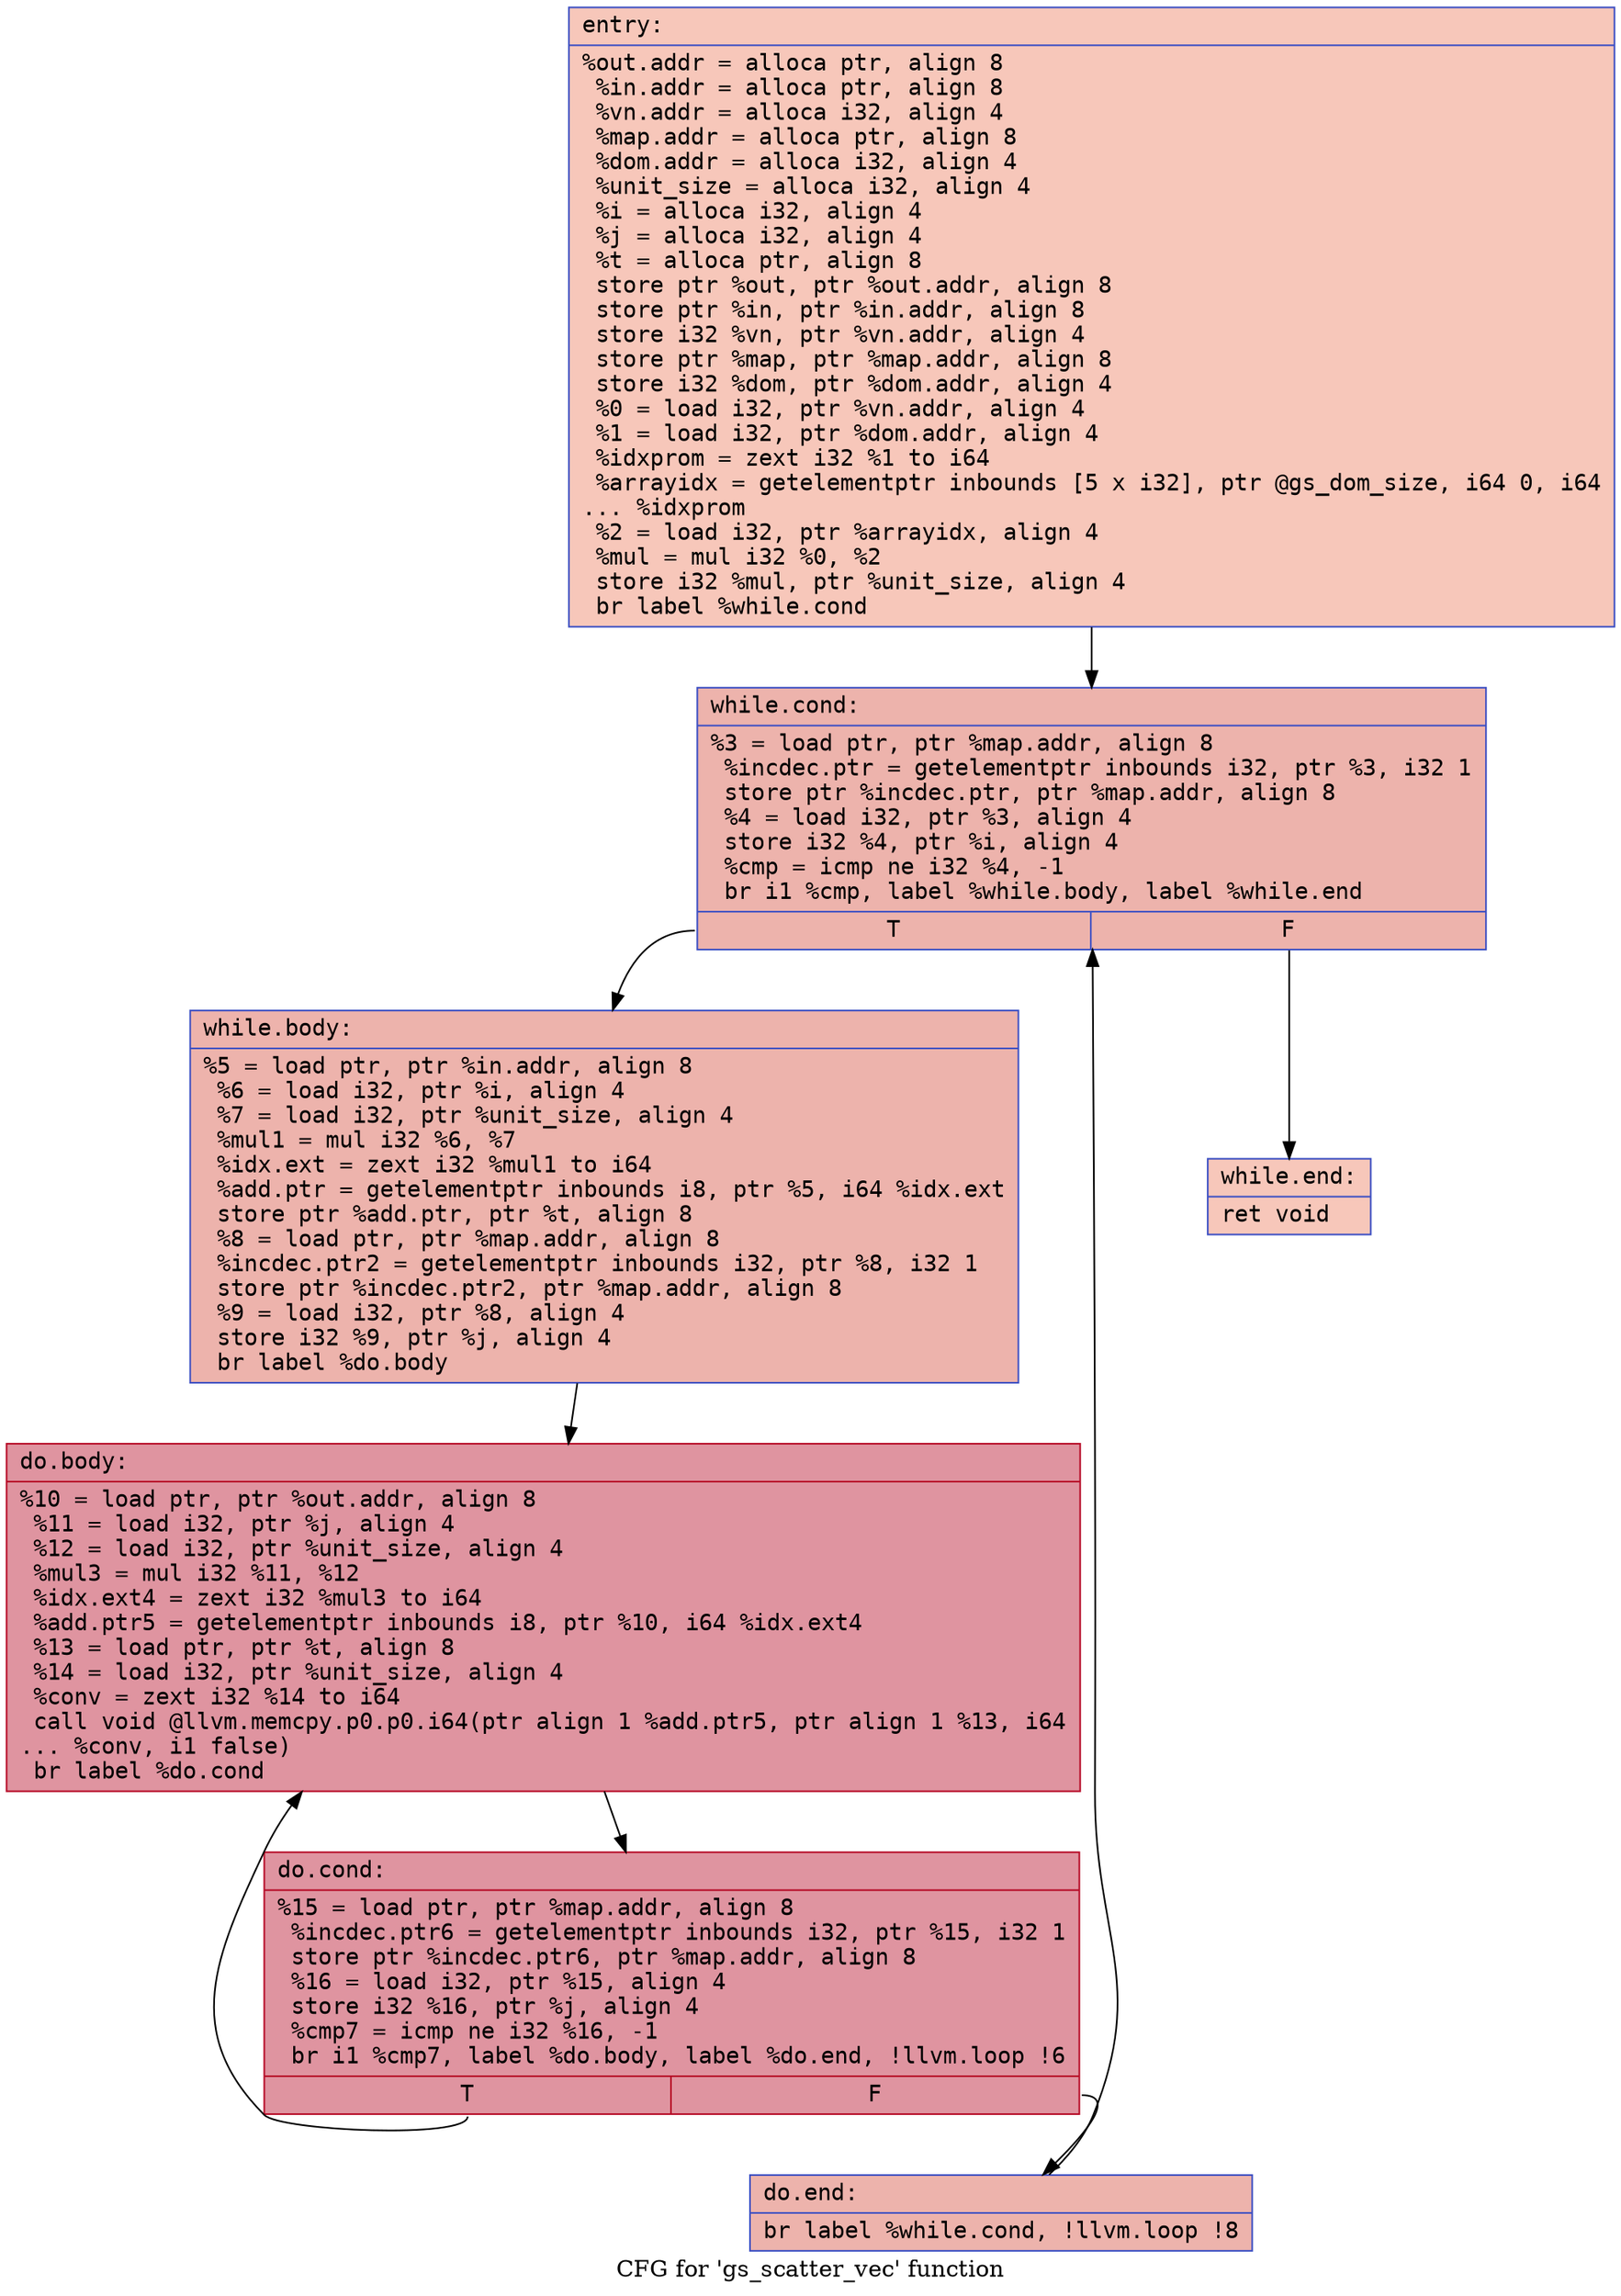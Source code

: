 digraph "CFG for 'gs_scatter_vec' function" {
	label="CFG for 'gs_scatter_vec' function";

	Node0x55e011c5a4d0 [shape=record,color="#3d50c3ff", style=filled, fillcolor="#ec7f6370" fontname="Courier",label="{entry:\l|  %out.addr = alloca ptr, align 8\l  %in.addr = alloca ptr, align 8\l  %vn.addr = alloca i32, align 4\l  %map.addr = alloca ptr, align 8\l  %dom.addr = alloca i32, align 4\l  %unit_size = alloca i32, align 4\l  %i = alloca i32, align 4\l  %j = alloca i32, align 4\l  %t = alloca ptr, align 8\l  store ptr %out, ptr %out.addr, align 8\l  store ptr %in, ptr %in.addr, align 8\l  store i32 %vn, ptr %vn.addr, align 4\l  store ptr %map, ptr %map.addr, align 8\l  store i32 %dom, ptr %dom.addr, align 4\l  %0 = load i32, ptr %vn.addr, align 4\l  %1 = load i32, ptr %dom.addr, align 4\l  %idxprom = zext i32 %1 to i64\l  %arrayidx = getelementptr inbounds [5 x i32], ptr @gs_dom_size, i64 0, i64\l... %idxprom\l  %2 = load i32, ptr %arrayidx, align 4\l  %mul = mul i32 %0, %2\l  store i32 %mul, ptr %unit_size, align 4\l  br label %while.cond\l}"];
	Node0x55e011c5a4d0 -> Node0x55e011c5bad0[tooltip="entry -> while.cond\nProbability 100.00%" ];
	Node0x55e011c5bad0 [shape=record,color="#3d50c3ff", style=filled, fillcolor="#d6524470" fontname="Courier",label="{while.cond:\l|  %3 = load ptr, ptr %map.addr, align 8\l  %incdec.ptr = getelementptr inbounds i32, ptr %3, i32 1\l  store ptr %incdec.ptr, ptr %map.addr, align 8\l  %4 = load i32, ptr %3, align 4\l  store i32 %4, ptr %i, align 4\l  %cmp = icmp ne i32 %4, -1\l  br i1 %cmp, label %while.body, label %while.end\l|{<s0>T|<s1>F}}"];
	Node0x55e011c5bad0:s0 -> Node0x55e011c5bfb0[tooltip="while.cond -> while.body\nProbability 96.88%" ];
	Node0x55e011c5bad0:s1 -> Node0x55e011c5c030[tooltip="while.cond -> while.end\nProbability 3.12%" ];
	Node0x55e011c5bfb0 [shape=record,color="#3d50c3ff", style=filled, fillcolor="#d6524470" fontname="Courier",label="{while.body:\l|  %5 = load ptr, ptr %in.addr, align 8\l  %6 = load i32, ptr %i, align 4\l  %7 = load i32, ptr %unit_size, align 4\l  %mul1 = mul i32 %6, %7\l  %idx.ext = zext i32 %mul1 to i64\l  %add.ptr = getelementptr inbounds i8, ptr %5, i64 %idx.ext\l  store ptr %add.ptr, ptr %t, align 8\l  %8 = load ptr, ptr %map.addr, align 8\l  %incdec.ptr2 = getelementptr inbounds i32, ptr %8, i32 1\l  store ptr %incdec.ptr2, ptr %map.addr, align 8\l  %9 = load i32, ptr %8, align 4\l  store i32 %9, ptr %j, align 4\l  br label %do.body\l}"];
	Node0x55e011c5bfb0 -> Node0x55e011c5cbb0[tooltip="while.body -> do.body\nProbability 100.00%" ];
	Node0x55e011c5cbb0 [shape=record,color="#b70d28ff", style=filled, fillcolor="#b70d2870" fontname="Courier",label="{do.body:\l|  %10 = load ptr, ptr %out.addr, align 8\l  %11 = load i32, ptr %j, align 4\l  %12 = load i32, ptr %unit_size, align 4\l  %mul3 = mul i32 %11, %12\l  %idx.ext4 = zext i32 %mul3 to i64\l  %add.ptr5 = getelementptr inbounds i8, ptr %10, i64 %idx.ext4\l  %13 = load ptr, ptr %t, align 8\l  %14 = load i32, ptr %unit_size, align 4\l  %conv = zext i32 %14 to i64\l  call void @llvm.memcpy.p0.p0.i64(ptr align 1 %add.ptr5, ptr align 1 %13, i64\l... %conv, i1 false)\l  br label %do.cond\l}"];
	Node0x55e011c5cbb0 -> Node0x55e011c5d4b0[tooltip="do.body -> do.cond\nProbability 100.00%" ];
	Node0x55e011c5d4b0 [shape=record,color="#b70d28ff", style=filled, fillcolor="#b70d2870" fontname="Courier",label="{do.cond:\l|  %15 = load ptr, ptr %map.addr, align 8\l  %incdec.ptr6 = getelementptr inbounds i32, ptr %15, i32 1\l  store ptr %incdec.ptr6, ptr %map.addr, align 8\l  %16 = load i32, ptr %15, align 4\l  store i32 %16, ptr %j, align 4\l  %cmp7 = icmp ne i32 %16, -1\l  br i1 %cmp7, label %do.body, label %do.end, !llvm.loop !6\l|{<s0>T|<s1>F}}"];
	Node0x55e011c5d4b0:s0 -> Node0x55e011c5cbb0[tooltip="do.cond -> do.body\nProbability 96.88%" ];
	Node0x55e011c5d4b0:s1 -> Node0x55e011c5d960[tooltip="do.cond -> do.end\nProbability 3.12%" ];
	Node0x55e011c5d960 [shape=record,color="#3d50c3ff", style=filled, fillcolor="#d6524470" fontname="Courier",label="{do.end:\l|  br label %while.cond, !llvm.loop !8\l}"];
	Node0x55e011c5d960 -> Node0x55e011c5bad0[tooltip="do.end -> while.cond\nProbability 100.00%" ];
	Node0x55e011c5c030 [shape=record,color="#3d50c3ff", style=filled, fillcolor="#ec7f6370" fontname="Courier",label="{while.end:\l|  ret void\l}"];
}
